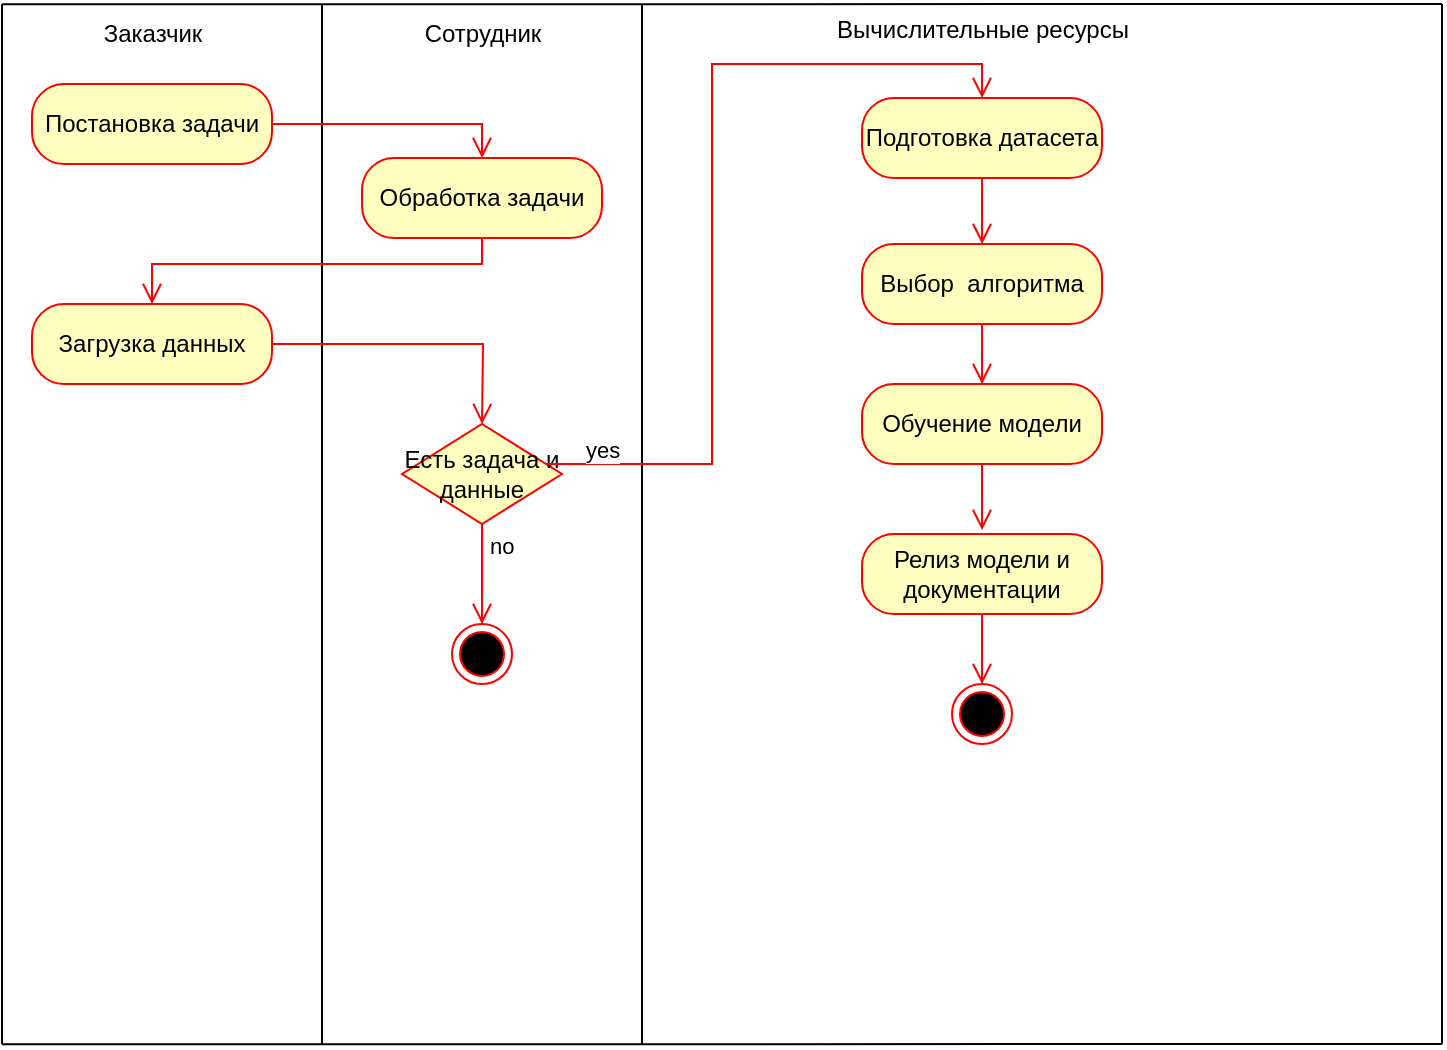 <mxfile version="24.4.0" type="device">
  <diagram id="bq4bzeiGm6msjYfVVePN" name="Страница — 1">
    <mxGraphModel dx="1050" dy="1752" grid="1" gridSize="10" guides="1" tooltips="1" connect="1" arrows="1" fold="1" page="1" pageScale="1" pageWidth="827" pageHeight="1169" math="0" shadow="0">
      <root>
        <mxCell id="0" />
        <mxCell id="1" parent="0" />
        <mxCell id="gtn26Jor4i3vF73skazj-4" value="" style="endArrow=none;html=1;rounded=0;exitX=0.002;exitY=0.52;exitDx=0;exitDy=0;exitPerimeter=0;" edge="1" parent="1">
          <mxGeometry width="50" height="50" relative="1" as="geometry">
            <mxPoint x="40.0" y="-1119.84" as="sourcePoint" />
            <mxPoint x="760" y="-1120" as="targetPoint" />
          </mxGeometry>
        </mxCell>
        <mxCell id="gtn26Jor4i3vF73skazj-5" value="" style="endArrow=none;html=1;rounded=0;exitX=0.002;exitY=0.52;exitDx=0;exitDy=0;exitPerimeter=0;" edge="1" parent="1">
          <mxGeometry width="50" height="50" relative="1" as="geometry">
            <mxPoint x="40.0" y="-599.84" as="sourcePoint" />
            <mxPoint x="760" y="-600" as="targetPoint" />
          </mxGeometry>
        </mxCell>
        <mxCell id="gtn26Jor4i3vF73skazj-6" value="" style="endArrow=none;html=1;rounded=0;exitX=0.002;exitY=0.52;exitDx=0;exitDy=0;exitPerimeter=0;" edge="1" parent="1">
          <mxGeometry width="50" height="50" relative="1" as="geometry">
            <mxPoint x="40.0" y="-599.84" as="sourcePoint" />
            <mxPoint x="40" y="-1120" as="targetPoint" />
          </mxGeometry>
        </mxCell>
        <mxCell id="gtn26Jor4i3vF73skazj-7" value="" style="endArrow=none;html=1;rounded=0;exitX=0.002;exitY=0.52;exitDx=0;exitDy=0;exitPerimeter=0;" edge="1" parent="1">
          <mxGeometry width="50" height="50" relative="1" as="geometry">
            <mxPoint x="760" y="-599.84" as="sourcePoint" />
            <mxPoint x="760" y="-1120" as="targetPoint" />
          </mxGeometry>
        </mxCell>
        <mxCell id="gtn26Jor4i3vF73skazj-8" value="" style="endArrow=none;html=1;rounded=0;exitX=0.002;exitY=0.52;exitDx=0;exitDy=0;exitPerimeter=0;" edge="1" parent="1">
          <mxGeometry width="50" height="50" relative="1" as="geometry">
            <mxPoint x="200" y="-599.84" as="sourcePoint" />
            <mxPoint x="200" y="-1120" as="targetPoint" />
          </mxGeometry>
        </mxCell>
        <mxCell id="gtn26Jor4i3vF73skazj-9" value="" style="endArrow=none;html=1;rounded=0;exitX=0.002;exitY=0.52;exitDx=0;exitDy=0;exitPerimeter=0;" edge="1" parent="1">
          <mxGeometry width="50" height="50" relative="1" as="geometry">
            <mxPoint x="360" y="-599.84" as="sourcePoint" />
            <mxPoint x="360" y="-1120" as="targetPoint" />
          </mxGeometry>
        </mxCell>
        <mxCell id="gtn26Jor4i3vF73skazj-10" value="Заказчик" style="text;html=1;align=center;verticalAlign=middle;resizable=0;points=[];autosize=1;strokeColor=none;fillColor=none;" vertex="1" parent="1">
          <mxGeometry x="80" y="-1120" width="70" height="30" as="geometry" />
        </mxCell>
        <mxCell id="gtn26Jor4i3vF73skazj-11" value="Сотрудник" style="text;html=1;align=center;verticalAlign=middle;resizable=0;points=[];autosize=1;strokeColor=none;fillColor=none;" vertex="1" parent="1">
          <mxGeometry x="240" y="-1120" width="80" height="30" as="geometry" />
        </mxCell>
        <mxCell id="gtn26Jor4i3vF73skazj-12" value="Вычислительные ресурсы" style="text;html=1;align=center;verticalAlign=middle;resizable=0;points=[];autosize=1;strokeColor=none;fillColor=none;" vertex="1" parent="1">
          <mxGeometry x="445" y="-1122" width="170" height="30" as="geometry" />
        </mxCell>
        <mxCell id="gtn26Jor4i3vF73skazj-13" value="Постановка задачи" style="rounded=1;whiteSpace=wrap;html=1;arcSize=40;fontColor=#000000;fillColor=#ffffc0;strokeColor=#ff0000;" vertex="1" parent="1">
          <mxGeometry x="55" y="-1080" width="120" height="40" as="geometry" />
        </mxCell>
        <mxCell id="gtn26Jor4i3vF73skazj-14" value="" style="edgeStyle=orthogonalEdgeStyle;html=1;verticalAlign=bottom;endArrow=open;endSize=8;strokeColor=#ff0000;rounded=0;entryX=0.5;entryY=0;entryDx=0;entryDy=0;" edge="1" source="gtn26Jor4i3vF73skazj-13" parent="1" target="gtn26Jor4i3vF73skazj-17">
          <mxGeometry relative="1" as="geometry">
            <mxPoint x="115" y="-1020" as="targetPoint" />
          </mxGeometry>
        </mxCell>
        <mxCell id="gtn26Jor4i3vF73skazj-15" value="Загрузка данных" style="rounded=1;whiteSpace=wrap;html=1;arcSize=40;fontColor=#000000;fillColor=#ffffc0;strokeColor=#ff0000;" vertex="1" parent="1">
          <mxGeometry x="55" y="-970" width="120" height="40" as="geometry" />
        </mxCell>
        <mxCell id="gtn26Jor4i3vF73skazj-16" value="" style="edgeStyle=orthogonalEdgeStyle;html=1;verticalAlign=bottom;endArrow=open;endSize=8;strokeColor=#ff0000;rounded=0;entryX=0.5;entryY=0;entryDx=0;entryDy=0;" edge="1" parent="1" source="gtn26Jor4i3vF73skazj-15">
          <mxGeometry relative="1" as="geometry">
            <mxPoint x="280" y="-910" as="targetPoint" />
          </mxGeometry>
        </mxCell>
        <mxCell id="gtn26Jor4i3vF73skazj-17" value="Обработка задачи" style="rounded=1;whiteSpace=wrap;html=1;arcSize=40;fontColor=#000000;fillColor=#ffffc0;strokeColor=#ff0000;" vertex="1" parent="1">
          <mxGeometry x="220" y="-1043" width="120" height="40" as="geometry" />
        </mxCell>
        <mxCell id="gtn26Jor4i3vF73skazj-18" value="" style="edgeStyle=orthogonalEdgeStyle;html=1;verticalAlign=bottom;endArrow=open;endSize=8;strokeColor=#ff0000;rounded=0;entryX=0.5;entryY=0;entryDx=0;entryDy=0;" edge="1" parent="1" source="gtn26Jor4i3vF73skazj-17" target="gtn26Jor4i3vF73skazj-15">
          <mxGeometry relative="1" as="geometry">
            <mxPoint x="280" y="-983" as="targetPoint" />
            <Array as="points">
              <mxPoint x="280" y="-990" />
              <mxPoint x="115" y="-990" />
            </Array>
          </mxGeometry>
        </mxCell>
        <mxCell id="gtn26Jor4i3vF73skazj-21" value="Есть задача и данные" style="rhombus;whiteSpace=wrap;html=1;fontColor=#000000;fillColor=#ffffc0;strokeColor=#ff0000;" vertex="1" parent="1">
          <mxGeometry x="240" y="-910" width="80" height="50" as="geometry" />
        </mxCell>
        <mxCell id="gtn26Jor4i3vF73skazj-22" value="no" style="edgeStyle=orthogonalEdgeStyle;html=1;align=left;verticalAlign=bottom;endArrow=open;endSize=8;strokeColor=#ff0000;rounded=0;entryX=0.5;entryY=0;entryDx=0;entryDy=0;" edge="1" source="gtn26Jor4i3vF73skazj-21" parent="1" target="gtn26Jor4i3vF73skazj-25">
          <mxGeometry x="-1" y="-58" relative="1" as="geometry">
            <mxPoint x="420" y="-890" as="targetPoint" />
            <Array as="points">
              <mxPoint x="395" y="-890" />
              <mxPoint x="395" y="-1090" />
              <mxPoint x="530" y="-1090" />
            </Array>
            <mxPoint x="-30" y="-8" as="offset" />
          </mxGeometry>
        </mxCell>
        <mxCell id="gtn26Jor4i3vF73skazj-23" value="yes" style="edgeStyle=orthogonalEdgeStyle;html=1;align=left;verticalAlign=top;endArrow=open;endSize=8;strokeColor=#ff0000;rounded=0;" edge="1" source="gtn26Jor4i3vF73skazj-21" parent="1">
          <mxGeometry x="-1" y="71" relative="1" as="geometry">
            <mxPoint x="280" y="-810" as="targetPoint" />
            <mxPoint x="-21" y="-50" as="offset" />
          </mxGeometry>
        </mxCell>
        <mxCell id="gtn26Jor4i3vF73skazj-24" value="" style="ellipse;html=1;shape=endState;fillColor=#000000;strokeColor=#ff0000;" vertex="1" parent="1">
          <mxGeometry x="265" y="-810" width="30" height="30" as="geometry" />
        </mxCell>
        <mxCell id="gtn26Jor4i3vF73skazj-25" value="Подготовка датасета" style="rounded=1;whiteSpace=wrap;html=1;arcSize=40;fontColor=#000000;fillColor=#ffffc0;strokeColor=#ff0000;" vertex="1" parent="1">
          <mxGeometry x="470" y="-1073" width="120" height="40" as="geometry" />
        </mxCell>
        <mxCell id="gtn26Jor4i3vF73skazj-26" value="" style="edgeStyle=orthogonalEdgeStyle;html=1;verticalAlign=bottom;endArrow=open;endSize=8;strokeColor=#ff0000;rounded=0;" edge="1" source="gtn26Jor4i3vF73skazj-25" parent="1">
          <mxGeometry relative="1" as="geometry">
            <mxPoint x="530" y="-1000" as="targetPoint" />
          </mxGeometry>
        </mxCell>
        <mxCell id="gtn26Jor4i3vF73skazj-27" value="Выбор&amp;nbsp; алгоритма" style="rounded=1;whiteSpace=wrap;html=1;arcSize=40;fontColor=#000000;fillColor=#ffffc0;strokeColor=#ff0000;" vertex="1" parent="1">
          <mxGeometry x="470" y="-1000" width="120" height="40" as="geometry" />
        </mxCell>
        <mxCell id="gtn26Jor4i3vF73skazj-28" value="" style="edgeStyle=orthogonalEdgeStyle;html=1;verticalAlign=bottom;endArrow=open;endSize=8;strokeColor=#ff0000;rounded=0;" edge="1" parent="1" source="gtn26Jor4i3vF73skazj-27">
          <mxGeometry relative="1" as="geometry">
            <mxPoint x="530" y="-930" as="targetPoint" />
          </mxGeometry>
        </mxCell>
        <mxCell id="gtn26Jor4i3vF73skazj-29" value="Обучение модели" style="rounded=1;whiteSpace=wrap;html=1;arcSize=40;fontColor=#000000;fillColor=#ffffc0;strokeColor=#ff0000;" vertex="1" parent="1">
          <mxGeometry x="470" y="-930" width="120" height="40" as="geometry" />
        </mxCell>
        <mxCell id="gtn26Jor4i3vF73skazj-30" value="" style="edgeStyle=orthogonalEdgeStyle;html=1;verticalAlign=bottom;endArrow=open;endSize=8;strokeColor=#ff0000;rounded=0;" edge="1" parent="1" source="gtn26Jor4i3vF73skazj-29">
          <mxGeometry relative="1" as="geometry">
            <mxPoint x="530" y="-857" as="targetPoint" />
          </mxGeometry>
        </mxCell>
        <mxCell id="gtn26Jor4i3vF73skazj-33" value="Релиз модели и документации" style="rounded=1;whiteSpace=wrap;html=1;arcSize=40;fontColor=#000000;fillColor=#ffffc0;strokeColor=#ff0000;" vertex="1" parent="1">
          <mxGeometry x="470" y="-855" width="120" height="40" as="geometry" />
        </mxCell>
        <mxCell id="gtn26Jor4i3vF73skazj-34" value="" style="edgeStyle=orthogonalEdgeStyle;html=1;verticalAlign=bottom;endArrow=open;endSize=8;strokeColor=#ff0000;rounded=0;" edge="1" parent="1" source="gtn26Jor4i3vF73skazj-33">
          <mxGeometry relative="1" as="geometry">
            <mxPoint x="530" y="-780" as="targetPoint" />
          </mxGeometry>
        </mxCell>
        <mxCell id="gtn26Jor4i3vF73skazj-35" value="" style="ellipse;html=1;shape=endState;fillColor=#000000;strokeColor=#ff0000;" vertex="1" parent="1">
          <mxGeometry x="515" y="-780" width="30" height="30" as="geometry" />
        </mxCell>
      </root>
    </mxGraphModel>
  </diagram>
</mxfile>

